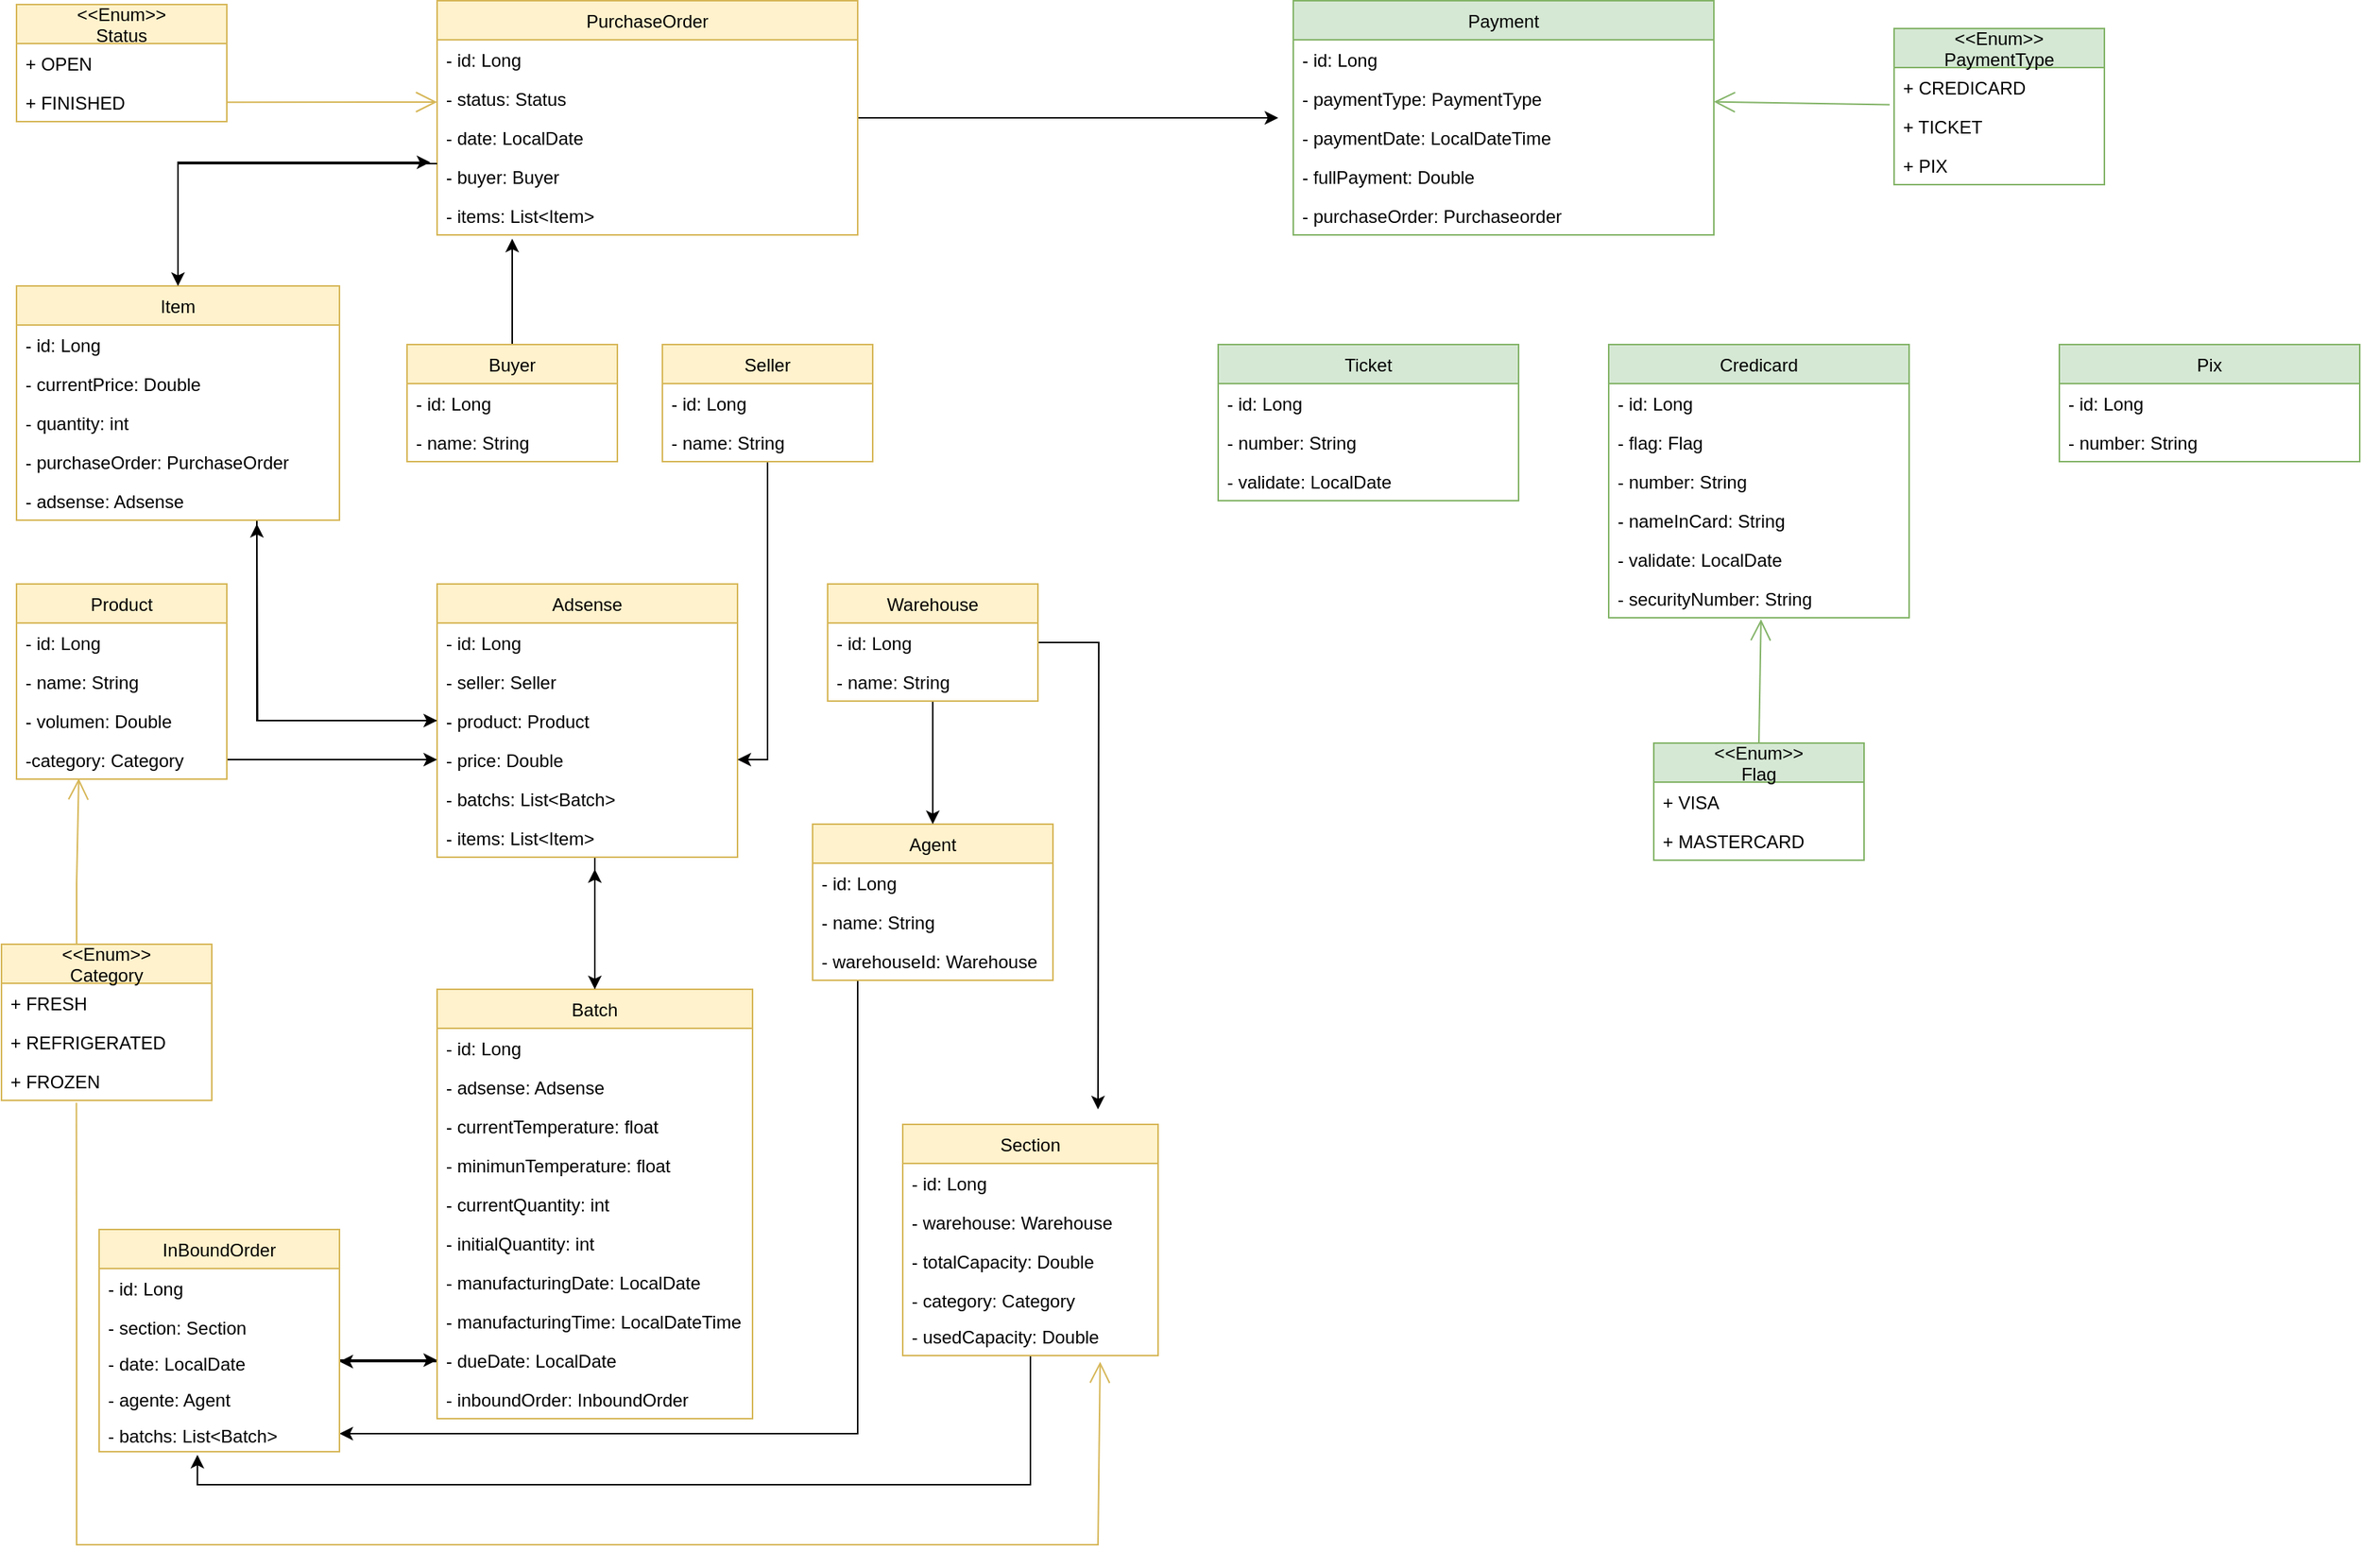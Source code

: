 <mxfile version="20.2.3" type="device"><diagram id="Lf5XWG5AiQnZ0_2JvmoE" name="Page-1"><mxGraphModel dx="1135" dy="719" grid="1" gridSize="10" guides="1" tooltips="1" connect="1" arrows="1" fold="1" page="1" pageScale="1" pageWidth="827" pageHeight="1169" math="0" shadow="0"><root><mxCell id="0"/><mxCell id="1" parent="0"/><mxCell id="KbKGOzH7nTSZEeUjcoFO-46" style="edgeStyle=orthogonalEdgeStyle;rounded=0;orthogonalLoop=1;jettySize=auto;html=1;entryX=1;entryY=0.5;entryDx=0;entryDy=0;fontColor=#999900;" parent="1" source="KI4a3uNNiF5AGc53fLLh-13" target="KI4a3uNNiF5AGc53fLLh-31" edge="1"><mxGeometry relative="1" as="geometry"><Array as="points"><mxPoint x="600" y="1006"/></Array></mxGeometry></mxCell><mxCell id="KI4a3uNNiF5AGc53fLLh-13" value="Agent" style="swimlane;fontStyle=0;childLayout=stackLayout;horizontal=1;startSize=26;fillColor=#fff2cc;horizontalStack=0;resizeParent=1;resizeParentMax=0;resizeLast=0;collapsible=1;marginBottom=0;strokeColor=#d6b656;" parent="1" vertex="1"><mxGeometry x="570" y="600" width="160" height="104" as="geometry"/></mxCell><mxCell id="KbKGOzH7nTSZEeUjcoFO-9" value="- id: Long" style="text;strokeColor=none;fillColor=none;align=left;verticalAlign=top;spacingLeft=4;spacingRight=4;overflow=hidden;rotatable=0;points=[[0,0.5],[1,0.5]];portConstraint=eastwest;" parent="KI4a3uNNiF5AGc53fLLh-13" vertex="1"><mxGeometry y="26" width="160" height="26" as="geometry"/></mxCell><mxCell id="KbKGOzH7nTSZEeUjcoFO-17" value="- name: String" style="text;strokeColor=none;fillColor=none;align=left;verticalAlign=top;spacingLeft=4;spacingRight=4;overflow=hidden;rotatable=0;points=[[0,0.5],[1,0.5]];portConstraint=eastwest;" parent="KI4a3uNNiF5AGc53fLLh-13" vertex="1"><mxGeometry y="52" width="160" height="26" as="geometry"/></mxCell><mxCell id="KI4a3uNNiF5AGc53fLLh-108" value="- warehouseId: Warehouse" style="text;strokeColor=none;fillColor=none;align=left;verticalAlign=top;spacingLeft=4;spacingRight=4;overflow=hidden;rotatable=0;points=[[0,0.5],[1,0.5]];portConstraint=eastwest;" parent="KI4a3uNNiF5AGc53fLLh-13" vertex="1"><mxGeometry y="78" width="160" height="26" as="geometry"/></mxCell><mxCell id="KbKGOzH7nTSZEeUjcoFO-39" style="edgeStyle=orthogonalEdgeStyle;rounded=0;orthogonalLoop=1;jettySize=auto;html=1;fontColor=#999900;" parent="1" source="KI4a3uNNiF5AGc53fLLh-15" edge="1"><mxGeometry relative="1" as="geometry"><mxPoint x="425" y="630" as="targetPoint"/></mxGeometry></mxCell><mxCell id="KbKGOzH7nTSZEeUjcoFO-47" style="edgeStyle=orthogonalEdgeStyle;rounded=0;orthogonalLoop=1;jettySize=auto;html=1;entryX=1;entryY=0.5;entryDx=0;entryDy=0;fontColor=#999900;" parent="1" source="KI4a3uNNiF5AGc53fLLh-15" target="KI4a3uNNiF5AGc53fLLh-33" edge="1"><mxGeometry relative="1" as="geometry"><Array as="points"><mxPoint x="310" y="958"/><mxPoint x="310" y="958"/></Array></mxGeometry></mxCell><mxCell id="KI4a3uNNiF5AGc53fLLh-15" value="Batch" style="swimlane;fontStyle=0;childLayout=stackLayout;horizontal=1;startSize=26;fillColor=#fff2cc;horizontalStack=0;resizeParent=1;resizeParentMax=0;resizeLast=0;collapsible=1;marginBottom=0;strokeColor=#d6b656;" parent="1" vertex="1"><mxGeometry x="320" y="710" width="210" height="286" as="geometry"/></mxCell><mxCell id="KI4a3uNNiF5AGc53fLLh-16" value="- id: Long" style="text;strokeColor=none;fillColor=none;align=left;verticalAlign=top;spacingLeft=4;spacingRight=4;overflow=hidden;rotatable=0;points=[[0,0.5],[1,0.5]];portConstraint=eastwest;" parent="KI4a3uNNiF5AGc53fLLh-15" vertex="1"><mxGeometry y="26" width="210" height="26" as="geometry"/></mxCell><mxCell id="KI4a3uNNiF5AGc53fLLh-17" value="- adsense: Adsense" style="text;strokeColor=none;fillColor=none;align=left;verticalAlign=top;spacingLeft=4;spacingRight=4;overflow=hidden;rotatable=0;points=[[0,0.5],[1,0.5]];portConstraint=eastwest;" parent="KI4a3uNNiF5AGc53fLLh-15" vertex="1"><mxGeometry y="52" width="210" height="26" as="geometry"/></mxCell><mxCell id="KI4a3uNNiF5AGc53fLLh-18" value="- currentTemperature: float" style="text;strokeColor=none;fillColor=none;align=left;verticalAlign=top;spacingLeft=4;spacingRight=4;overflow=hidden;rotatable=0;points=[[0,0.5],[1,0.5]];portConstraint=eastwest;" parent="KI4a3uNNiF5AGc53fLLh-15" vertex="1"><mxGeometry y="78" width="210" height="26" as="geometry"/></mxCell><mxCell id="KI4a3uNNiF5AGc53fLLh-19" value="- minimunTemperature: float" style="text;strokeColor=none;fillColor=none;align=left;verticalAlign=top;spacingLeft=4;spacingRight=4;overflow=hidden;rotatable=0;points=[[0,0.5],[1,0.5]];portConstraint=eastwest;" parent="KI4a3uNNiF5AGc53fLLh-15" vertex="1"><mxGeometry y="104" width="210" height="26" as="geometry"/></mxCell><mxCell id="KI4a3uNNiF5AGc53fLLh-20" value="- currentQuantity: int" style="text;strokeColor=none;fillColor=none;align=left;verticalAlign=top;spacingLeft=4;spacingRight=4;overflow=hidden;rotatable=0;points=[[0,0.5],[1,0.5]];portConstraint=eastwest;" parent="KI4a3uNNiF5AGc53fLLh-15" vertex="1"><mxGeometry y="130" width="210" height="26" as="geometry"/></mxCell><mxCell id="KI4a3uNNiF5AGc53fLLh-21" value="- initialQuantity: int" style="text;strokeColor=none;fillColor=none;align=left;verticalAlign=top;spacingLeft=4;spacingRight=4;overflow=hidden;rotatable=0;points=[[0,0.5],[1,0.5]];portConstraint=eastwest;" parent="KI4a3uNNiF5AGc53fLLh-15" vertex="1"><mxGeometry y="156" width="210" height="26" as="geometry"/></mxCell><mxCell id="KI4a3uNNiF5AGc53fLLh-22" value="- manufacturingDate: LocalDate" style="text;strokeColor=none;fillColor=none;align=left;verticalAlign=top;spacingLeft=4;spacingRight=4;overflow=hidden;rotatable=0;points=[[0,0.5],[1,0.5]];portConstraint=eastwest;" parent="KI4a3uNNiF5AGc53fLLh-15" vertex="1"><mxGeometry y="182" width="210" height="26" as="geometry"/></mxCell><mxCell id="KI4a3uNNiF5AGc53fLLh-23" value="- manufacturingTime: LocalDateTime" style="text;strokeColor=none;fillColor=none;align=left;verticalAlign=top;spacingLeft=4;spacingRight=4;overflow=hidden;rotatable=0;points=[[0,0.5],[1,0.5]];portConstraint=eastwest;" parent="KI4a3uNNiF5AGc53fLLh-15" vertex="1"><mxGeometry y="208" width="210" height="26" as="geometry"/></mxCell><mxCell id="KI4a3uNNiF5AGc53fLLh-24" value="- dueDate: LocalDate" style="text;strokeColor=none;fillColor=none;align=left;verticalAlign=top;spacingLeft=4;spacingRight=4;overflow=hidden;rotatable=0;points=[[0,0.5],[1,0.5]];portConstraint=eastwest;" parent="KI4a3uNNiF5AGc53fLLh-15" vertex="1"><mxGeometry y="234" width="210" height="26" as="geometry"/></mxCell><mxCell id="KbKGOzH7nTSZEeUjcoFO-33" value="- inboundOrder: InboundOrder" style="text;strokeColor=none;fillColor=none;align=left;verticalAlign=top;spacingLeft=4;spacingRight=4;overflow=hidden;rotatable=0;points=[[0,0.5],[1,0.5]];portConstraint=eastwest;" parent="KI4a3uNNiF5AGc53fLLh-15" vertex="1"><mxGeometry y="260" width="210" height="26" as="geometry"/></mxCell><mxCell id="KbKGOzH7nTSZEeUjcoFO-34" style="edgeStyle=orthogonalEdgeStyle;rounded=0;orthogonalLoop=1;jettySize=auto;html=1;fontColor=#999900;" parent="1" source="KI4a3uNNiF5AGc53fLLh-25" edge="1"><mxGeometry relative="1" as="geometry"><mxPoint x="370" y="210" as="targetPoint"/></mxGeometry></mxCell><mxCell id="KI4a3uNNiF5AGc53fLLh-25" value="Buyer" style="swimlane;fontStyle=0;childLayout=stackLayout;horizontal=1;startSize=26;fillColor=#fff2cc;horizontalStack=0;resizeParent=1;resizeParentMax=0;resizeLast=0;collapsible=1;marginBottom=0;strokeColor=#d6b656;" parent="1" vertex="1"><mxGeometry x="300" y="280.5" width="140" height="78" as="geometry"/></mxCell><mxCell id="KbKGOzH7nTSZEeUjcoFO-3" value="- id: Long" style="text;strokeColor=none;fillColor=none;align=left;verticalAlign=top;spacingLeft=4;spacingRight=4;overflow=hidden;rotatable=0;points=[[0,0.5],[1,0.5]];portConstraint=eastwest;" parent="KI4a3uNNiF5AGc53fLLh-25" vertex="1"><mxGeometry y="26" width="140" height="26" as="geometry"/></mxCell><mxCell id="KbKGOzH7nTSZEeUjcoFO-10" value="- name: String" style="text;strokeColor=none;fillColor=none;align=left;verticalAlign=top;spacingLeft=4;spacingRight=4;overflow=hidden;rotatable=0;points=[[0,0.5],[1,0.5]];portConstraint=eastwest;" parent="KI4a3uNNiF5AGc53fLLh-25" vertex="1"><mxGeometry y="52" width="140" height="26" as="geometry"/></mxCell><mxCell id="KbKGOzH7nTSZEeUjcoFO-43" style="edgeStyle=orthogonalEdgeStyle;rounded=0;orthogonalLoop=1;jettySize=auto;html=1;entryX=0.5;entryY=0;entryDx=0;entryDy=0;fontColor=#999900;" parent="1" source="KI4a3uNNiF5AGc53fLLh-26" target="KI4a3uNNiF5AGc53fLLh-13" edge="1"><mxGeometry relative="1" as="geometry"/></mxCell><mxCell id="KbKGOzH7nTSZEeUjcoFO-44" style="edgeStyle=orthogonalEdgeStyle;rounded=0;orthogonalLoop=1;jettySize=auto;html=1;fontColor=#999900;" parent="1" source="KI4a3uNNiF5AGc53fLLh-26" edge="1"><mxGeometry relative="1" as="geometry"><mxPoint x="760" y="790" as="targetPoint"/></mxGeometry></mxCell><mxCell id="KI4a3uNNiF5AGc53fLLh-26" value="Warehouse" style="swimlane;fontStyle=0;childLayout=stackLayout;horizontal=1;startSize=26;fillColor=#fff2cc;horizontalStack=0;resizeParent=1;resizeParentMax=0;resizeLast=0;collapsible=1;marginBottom=0;strokeColor=#d6b656;" parent="1" vertex="1"><mxGeometry x="580" y="440" width="140" height="78" as="geometry"/></mxCell><mxCell id="KI4a3uNNiF5AGc53fLLh-27" value="- id: Long" style="text;strokeColor=none;fillColor=none;align=left;verticalAlign=top;spacingLeft=4;spacingRight=4;overflow=hidden;rotatable=0;points=[[0,0.5],[1,0.5]];portConstraint=eastwest;" parent="KI4a3uNNiF5AGc53fLLh-26" vertex="1"><mxGeometry y="26" width="140" height="26" as="geometry"/></mxCell><mxCell id="KI4a3uNNiF5AGc53fLLh-28" value="- name: String" style="text;strokeColor=none;fillColor=none;align=left;verticalAlign=top;spacingLeft=4;spacingRight=4;overflow=hidden;rotatable=0;points=[[0,0.5],[1,0.5]];portConstraint=eastwest;" parent="KI4a3uNNiF5AGc53fLLh-26" vertex="1"><mxGeometry y="52" width="140" height="26" as="geometry"/></mxCell><mxCell id="KbKGOzH7nTSZEeUjcoFO-50" style="edgeStyle=orthogonalEdgeStyle;rounded=0;orthogonalLoop=1;jettySize=auto;html=1;entryX=0;entryY=0.5;entryDx=0;entryDy=0;fontColor=#999900;" parent="1" source="KI4a3uNNiF5AGc53fLLh-29" target="KI4a3uNNiF5AGc53fLLh-24" edge="1"><mxGeometry relative="1" as="geometry"><Array as="points"><mxPoint x="260" y="957"/><mxPoint x="260" y="957"/></Array></mxGeometry></mxCell><mxCell id="KI4a3uNNiF5AGc53fLLh-29" value="InBoundOrder" style="swimlane;fontStyle=0;childLayout=stackLayout;horizontal=1;startSize=26;fillColor=#fff2cc;horizontalStack=0;resizeParent=1;resizeParentMax=0;resizeLast=0;collapsible=1;marginBottom=0;strokeColor=#d6b656;" parent="1" vertex="1"><mxGeometry x="95" y="870" width="160" height="148" as="geometry"/></mxCell><mxCell id="KI4a3uNNiF5AGc53fLLh-30" value="- id: Long" style="text;strokeColor=none;fillColor=none;align=left;verticalAlign=top;spacingLeft=4;spacingRight=4;overflow=hidden;rotatable=0;points=[[0,0.5],[1,0.5]];portConstraint=eastwest;" parent="KI4a3uNNiF5AGc53fLLh-29" vertex="1"><mxGeometry y="26" width="160" height="26" as="geometry"/></mxCell><mxCell id="KI4a3uNNiF5AGc53fLLh-32" value="- section: Section" style="text;strokeColor=none;fillColor=none;align=left;verticalAlign=top;spacingLeft=4;spacingRight=4;overflow=hidden;rotatable=0;points=[[0,0.5],[1,0.5]];portConstraint=eastwest;" parent="KI4a3uNNiF5AGc53fLLh-29" vertex="1"><mxGeometry y="52" width="160" height="24" as="geometry"/></mxCell><mxCell id="KI4a3uNNiF5AGc53fLLh-33" value="- date: LocalDate" style="text;strokeColor=none;fillColor=none;align=left;verticalAlign=top;spacingLeft=4;spacingRight=4;overflow=hidden;rotatable=0;points=[[0,0.5],[1,0.5]];portConstraint=eastwest;" parent="KI4a3uNNiF5AGc53fLLh-29" vertex="1"><mxGeometry y="76" width="160" height="24" as="geometry"/></mxCell><mxCell id="KbKGOzH7nTSZEeUjcoFO-24" value="- agente: Agent" style="text;strokeColor=none;fillColor=none;align=left;verticalAlign=top;spacingLeft=4;spacingRight=4;overflow=hidden;rotatable=0;points=[[0,0.5],[1,0.5]];portConstraint=eastwest;" parent="KI4a3uNNiF5AGc53fLLh-29" vertex="1"><mxGeometry y="100" width="160" height="24" as="geometry"/></mxCell><mxCell id="KI4a3uNNiF5AGc53fLLh-31" value="- batchs: List&lt;Batch&gt;" style="text;strokeColor=none;fillColor=none;align=left;verticalAlign=top;spacingLeft=4;spacingRight=4;overflow=hidden;rotatable=0;points=[[0,0.5],[1,0.5]];portConstraint=eastwest;" parent="KI4a3uNNiF5AGc53fLLh-29" vertex="1"><mxGeometry y="124" width="160" height="24" as="geometry"/></mxCell><mxCell id="KbKGOzH7nTSZEeUjcoFO-36" style="edgeStyle=orthogonalEdgeStyle;rounded=0;orthogonalLoop=1;jettySize=auto;html=1;fontColor=#999900;" parent="1" source="KI4a3uNNiF5AGc53fLLh-34" edge="1"><mxGeometry relative="1" as="geometry"><mxPoint x="200" y="400" as="targetPoint"/></mxGeometry></mxCell><mxCell id="KbKGOzH7nTSZEeUjcoFO-48" style="edgeStyle=orthogonalEdgeStyle;rounded=0;orthogonalLoop=1;jettySize=auto;html=1;entryX=0.5;entryY=0;entryDx=0;entryDy=0;fontColor=#999900;" parent="1" source="KI4a3uNNiF5AGc53fLLh-34" target="KI4a3uNNiF5AGc53fLLh-15" edge="1"><mxGeometry relative="1" as="geometry"><Array as="points"><mxPoint x="425" y="620"/><mxPoint x="425" y="620"/></Array></mxGeometry></mxCell><mxCell id="KI4a3uNNiF5AGc53fLLh-34" value="Adsense" style="swimlane;fontStyle=0;childLayout=stackLayout;horizontal=1;startSize=26;fillColor=#fff2cc;horizontalStack=0;resizeParent=1;resizeParentMax=0;resizeLast=0;collapsible=1;marginBottom=0;strokeColor=#d6b656;" parent="1" vertex="1"><mxGeometry x="320" y="440" width="200" height="182" as="geometry"/></mxCell><mxCell id="KI4a3uNNiF5AGc53fLLh-35" value="- id: Long" style="text;strokeColor=none;fillColor=none;align=left;verticalAlign=top;spacingLeft=4;spacingRight=4;overflow=hidden;rotatable=0;points=[[0,0.5],[1,0.5]];portConstraint=eastwest;" parent="KI4a3uNNiF5AGc53fLLh-34" vertex="1"><mxGeometry y="26" width="200" height="26" as="geometry"/></mxCell><mxCell id="KI4a3uNNiF5AGc53fLLh-36" value="- seller: Seller" style="text;strokeColor=none;fillColor=none;align=left;verticalAlign=top;spacingLeft=4;spacingRight=4;overflow=hidden;rotatable=0;points=[[0,0.5],[1,0.5]];portConstraint=eastwest;" parent="KI4a3uNNiF5AGc53fLLh-34" vertex="1"><mxGeometry y="52" width="200" height="26" as="geometry"/></mxCell><mxCell id="KI4a3uNNiF5AGc53fLLh-37" value="- product: Product" style="text;strokeColor=none;fillColor=none;align=left;verticalAlign=top;spacingLeft=4;spacingRight=4;overflow=hidden;rotatable=0;points=[[0,0.5],[1,0.5]];portConstraint=eastwest;" parent="KI4a3uNNiF5AGc53fLLh-34" vertex="1"><mxGeometry y="78" width="200" height="26" as="geometry"/></mxCell><mxCell id="KI4a3uNNiF5AGc53fLLh-38" value="- price: Double" style="text;strokeColor=none;fillColor=none;align=left;verticalAlign=top;spacingLeft=4;spacingRight=4;overflow=hidden;rotatable=0;points=[[0,0.5],[1,0.5]];portConstraint=eastwest;" parent="KI4a3uNNiF5AGc53fLLh-34" vertex="1"><mxGeometry y="104" width="200" height="26" as="geometry"/></mxCell><mxCell id="KbKGOzH7nTSZEeUjcoFO-19" value="- batchs: List&lt;Batch&gt;" style="text;strokeColor=none;fillColor=none;align=left;verticalAlign=top;spacingLeft=4;spacingRight=4;overflow=hidden;rotatable=0;points=[[0,0.5],[1,0.5]];portConstraint=eastwest;" parent="KI4a3uNNiF5AGc53fLLh-34" vertex="1"><mxGeometry y="130" width="200" height="26" as="geometry"/></mxCell><mxCell id="9BXIWEH492MAwnZQHEmS-29" value="- items: List&lt;Item&gt;" style="text;strokeColor=none;fillColor=none;align=left;verticalAlign=top;spacingLeft=4;spacingRight=4;overflow=hidden;rotatable=0;points=[[0,0.5],[1,0.5]];portConstraint=eastwest;" parent="KI4a3uNNiF5AGc53fLLh-34" vertex="1"><mxGeometry y="156" width="200" height="26" as="geometry"/></mxCell><mxCell id="KbKGOzH7nTSZEeUjcoFO-45" style="edgeStyle=orthogonalEdgeStyle;rounded=0;orthogonalLoop=1;jettySize=auto;html=1;fontColor=#999900;entryX=0.409;entryY=1.087;entryDx=0;entryDy=0;entryPerimeter=0;" parent="1" source="KI4a3uNNiF5AGc53fLLh-39" target="KI4a3uNNiF5AGc53fLLh-31" edge="1"><mxGeometry relative="1" as="geometry"><mxPoint x="160" y="1031.818" as="targetPoint"/><Array as="points"><mxPoint x="715" y="1040"/><mxPoint x="160" y="1040"/></Array></mxGeometry></mxCell><mxCell id="KI4a3uNNiF5AGc53fLLh-39" value="Section" style="swimlane;fontStyle=0;childLayout=stackLayout;horizontal=1;startSize=26;fillColor=#fff2cc;horizontalStack=0;resizeParent=1;resizeParentMax=0;resizeLast=0;collapsible=1;marginBottom=0;strokeColor=#d6b656;" parent="1" vertex="1"><mxGeometry x="630" y="800" width="170" height="154" as="geometry"/></mxCell><mxCell id="KI4a3uNNiF5AGc53fLLh-40" value="- id: Long" style="text;strokeColor=none;fillColor=none;align=left;verticalAlign=top;spacingLeft=4;spacingRight=4;overflow=hidden;rotatable=0;points=[[0,0.5],[1,0.5]];portConstraint=eastwest;" parent="KI4a3uNNiF5AGc53fLLh-39" vertex="1"><mxGeometry y="26" width="170" height="26" as="geometry"/></mxCell><mxCell id="KI4a3uNNiF5AGc53fLLh-41" value="- warehouse: Warehouse" style="text;strokeColor=none;fillColor=none;align=left;verticalAlign=top;spacingLeft=4;spacingRight=4;overflow=hidden;rotatable=0;points=[[0,0.5],[1,0.5]];portConstraint=eastwest;" parent="KI4a3uNNiF5AGc53fLLh-39" vertex="1"><mxGeometry y="52" width="170" height="26" as="geometry"/></mxCell><mxCell id="KI4a3uNNiF5AGc53fLLh-42" value="- totalCapacity: Double" style="text;strokeColor=none;fillColor=none;align=left;verticalAlign=top;spacingLeft=4;spacingRight=4;overflow=hidden;rotatable=0;points=[[0,0.5],[1,0.5]];portConstraint=eastwest;" parent="KI4a3uNNiF5AGc53fLLh-39" vertex="1"><mxGeometry y="78" width="170" height="26" as="geometry"/></mxCell><mxCell id="KI4a3uNNiF5AGc53fLLh-43" value="- category: Category" style="text;strokeColor=none;fillColor=none;align=left;verticalAlign=top;spacingLeft=4;spacingRight=4;overflow=hidden;rotatable=0;points=[[0,0.5],[1,0.5]];portConstraint=eastwest;" parent="KI4a3uNNiF5AGc53fLLh-39" vertex="1"><mxGeometry y="104" width="170" height="24" as="geometry"/></mxCell><mxCell id="KbKGOzH7nTSZEeUjcoFO-32" value="- usedCapacity: Double&#10;" style="text;strokeColor=none;fillColor=none;align=left;verticalAlign=top;spacingLeft=4;spacingRight=4;overflow=hidden;rotatable=0;points=[[0,0.5],[1,0.5]];portConstraint=eastwest;" parent="KI4a3uNNiF5AGc53fLLh-39" vertex="1"><mxGeometry y="128" width="170" height="26" as="geometry"/></mxCell><mxCell id="KbKGOzH7nTSZEeUjcoFO-38" style="edgeStyle=orthogonalEdgeStyle;rounded=0;orthogonalLoop=1;jettySize=auto;html=1;entryX=0;entryY=0.5;entryDx=0;entryDy=0;fontColor=#999900;" parent="1" source="KI4a3uNNiF5AGc53fLLh-44" target="KI4a3uNNiF5AGc53fLLh-38" edge="1"><mxGeometry relative="1" as="geometry"><Array as="points"><mxPoint x="200" y="557"/><mxPoint x="200" y="557"/></Array></mxGeometry></mxCell><mxCell id="KI4a3uNNiF5AGc53fLLh-44" value="Product" style="swimlane;fontStyle=0;childLayout=stackLayout;horizontal=1;startSize=26;fillColor=#fff2cc;horizontalStack=0;resizeParent=1;resizeParentMax=0;resizeLast=0;collapsible=1;marginBottom=0;strokeColor=#d6b656;" parent="1" vertex="1"><mxGeometry x="40" y="440" width="140" height="130" as="geometry"/></mxCell><mxCell id="KI4a3uNNiF5AGc53fLLh-45" value="- id: Long" style="text;strokeColor=none;fillColor=none;align=left;verticalAlign=top;spacingLeft=4;spacingRight=4;overflow=hidden;rotatable=0;points=[[0,0.5],[1,0.5]];portConstraint=eastwest;" parent="KI4a3uNNiF5AGc53fLLh-44" vertex="1"><mxGeometry y="26" width="140" height="26" as="geometry"/></mxCell><mxCell id="KI4a3uNNiF5AGc53fLLh-46" value="- name: String" style="text;strokeColor=none;fillColor=none;align=left;verticalAlign=top;spacingLeft=4;spacingRight=4;overflow=hidden;rotatable=0;points=[[0,0.5],[1,0.5]];portConstraint=eastwest;" parent="KI4a3uNNiF5AGc53fLLh-44" vertex="1"><mxGeometry y="52" width="140" height="26" as="geometry"/></mxCell><mxCell id="KI4a3uNNiF5AGc53fLLh-50" value="- volumen: Double" style="text;strokeColor=none;fillColor=none;align=left;verticalAlign=top;spacingLeft=4;spacingRight=4;overflow=hidden;rotatable=0;points=[[0,0.5],[1,0.5]];portConstraint=eastwest;" parent="KI4a3uNNiF5AGc53fLLh-44" vertex="1"><mxGeometry y="78" width="140" height="26" as="geometry"/></mxCell><mxCell id="KI4a3uNNiF5AGc53fLLh-51" value="-category: Category" style="text;strokeColor=none;fillColor=none;align=left;verticalAlign=top;spacingLeft=4;spacingRight=4;overflow=hidden;rotatable=0;points=[[0,0.5],[1,0.5]];portConstraint=eastwest;" parent="KI4a3uNNiF5AGc53fLLh-44" vertex="1"><mxGeometry y="104" width="140" height="26" as="geometry"/></mxCell><mxCell id="KbKGOzH7nTSZEeUjcoFO-40" style="edgeStyle=orthogonalEdgeStyle;rounded=0;orthogonalLoop=1;jettySize=auto;html=1;entryX=1;entryY=0.5;entryDx=0;entryDy=0;fontColor=#999900;" parent="1" source="KI4a3uNNiF5AGc53fLLh-56" target="KI4a3uNNiF5AGc53fLLh-38" edge="1"><mxGeometry relative="1" as="geometry"/></mxCell><mxCell id="KI4a3uNNiF5AGc53fLLh-56" value="Seller" style="swimlane;fontStyle=0;childLayout=stackLayout;horizontal=1;startSize=26;fillColor=#fff2cc;horizontalStack=0;resizeParent=1;resizeParentMax=0;resizeLast=0;collapsible=1;marginBottom=0;strokeColor=#d6b656;" parent="1" vertex="1"><mxGeometry x="470" y="280.5" width="140" height="78" as="geometry"/></mxCell><mxCell id="KbKGOzH7nTSZEeUjcoFO-6" value="- id: Long" style="text;strokeColor=none;fillColor=none;align=left;verticalAlign=top;spacingLeft=4;spacingRight=4;overflow=hidden;rotatable=0;points=[[0,0.5],[1,0.5]];portConstraint=eastwest;" parent="KI4a3uNNiF5AGc53fLLh-56" vertex="1"><mxGeometry y="26" width="140" height="26" as="geometry"/></mxCell><mxCell id="KbKGOzH7nTSZEeUjcoFO-16" value="- name: String" style="text;strokeColor=none;fillColor=none;align=left;verticalAlign=top;spacingLeft=4;spacingRight=4;overflow=hidden;rotatable=0;points=[[0,0.5],[1,0.5]];portConstraint=eastwest;" parent="KI4a3uNNiF5AGc53fLLh-56" vertex="1"><mxGeometry y="52" width="140" height="26" as="geometry"/></mxCell><mxCell id="KI4a3uNNiF5AGc53fLLh-75" value="&lt;&lt;Enum&gt;&gt;&#10;Category" style="swimlane;fontStyle=0;childLayout=stackLayout;horizontal=1;startSize=26;fillColor=#fff2cc;horizontalStack=0;resizeParent=1;resizeParentMax=0;resizeLast=0;collapsible=1;marginBottom=0;strokeColor=#d6b656;" parent="1" vertex="1"><mxGeometry x="30" y="680" width="140" height="104" as="geometry"/></mxCell><mxCell id="KI4a3uNNiF5AGc53fLLh-76" value="+ FRESH" style="text;strokeColor=none;fillColor=none;align=left;verticalAlign=top;spacingLeft=4;spacingRight=4;overflow=hidden;rotatable=0;points=[[0,0.5],[1,0.5]];portConstraint=eastwest;" parent="KI4a3uNNiF5AGc53fLLh-75" vertex="1"><mxGeometry y="26" width="140" height="26" as="geometry"/></mxCell><mxCell id="KI4a3uNNiF5AGc53fLLh-77" value="+ REFRIGERATED" style="text;strokeColor=none;fillColor=none;align=left;verticalAlign=top;spacingLeft=4;spacingRight=4;overflow=hidden;rotatable=0;points=[[0,0.5],[1,0.5]];portConstraint=eastwest;" parent="KI4a3uNNiF5AGc53fLLh-75" vertex="1"><mxGeometry y="52" width="140" height="26" as="geometry"/></mxCell><mxCell id="KI4a3uNNiF5AGc53fLLh-78" value="+ FROZEN" style="text;strokeColor=none;fillColor=none;align=left;verticalAlign=top;spacingLeft=4;spacingRight=4;overflow=hidden;rotatable=0;points=[[0,0.5],[1,0.5]];portConstraint=eastwest;" parent="KI4a3uNNiF5AGc53fLLh-75" vertex="1"><mxGeometry y="78" width="140" height="26" as="geometry"/></mxCell><mxCell id="rFy6Y58prCI6wo1Cdzwl-43" style="edgeStyle=orthogonalEdgeStyle;rounded=0;orthogonalLoop=1;jettySize=auto;html=1;" edge="1" parent="1" source="KI4a3uNNiF5AGc53fLLh-85"><mxGeometry relative="1" as="geometry"><mxPoint x="880" y="129.5" as="targetPoint"/></mxGeometry></mxCell><mxCell id="KI4a3uNNiF5AGc53fLLh-85" value="PurchaseOrder" style="swimlane;fontStyle=0;childLayout=stackLayout;horizontal=1;startSize=26;fillColor=#fff2cc;horizontalStack=0;resizeParent=1;resizeParentMax=0;resizeLast=0;collapsible=1;marginBottom=0;strokeColor=#d6b656;" parent="1" vertex="1"><mxGeometry x="320" y="51.5" width="280" height="156" as="geometry"/></mxCell><mxCell id="KI4a3uNNiF5AGc53fLLh-86" value="- id: Long" style="text;strokeColor=none;fillColor=none;align=left;verticalAlign=top;spacingLeft=4;spacingRight=4;overflow=hidden;rotatable=0;points=[[0,0.5],[1,0.5]];portConstraint=eastwest;" parent="KI4a3uNNiF5AGc53fLLh-85" vertex="1"><mxGeometry y="26" width="280" height="26" as="geometry"/></mxCell><mxCell id="KI4a3uNNiF5AGc53fLLh-87" value="- status: Status" style="text;strokeColor=none;fillColor=none;align=left;verticalAlign=top;spacingLeft=4;spacingRight=4;overflow=hidden;rotatable=0;points=[[0,0.5],[1,0.5]];portConstraint=eastwest;" parent="KI4a3uNNiF5AGc53fLLh-85" vertex="1"><mxGeometry y="52" width="280" height="26" as="geometry"/></mxCell><mxCell id="KI4a3uNNiF5AGc53fLLh-88" value="- date: LocalDate" style="text;strokeColor=none;fillColor=none;align=left;verticalAlign=top;spacingLeft=4;spacingRight=4;overflow=hidden;rotatable=0;points=[[0,0.5],[1,0.5]];portConstraint=eastwest;" parent="KI4a3uNNiF5AGc53fLLh-85" vertex="1"><mxGeometry y="78" width="280" height="26" as="geometry"/></mxCell><mxCell id="KI4a3uNNiF5AGc53fLLh-89" value="- buyer: Buyer" style="text;strokeColor=none;fillColor=none;align=left;verticalAlign=top;spacingLeft=4;spacingRight=4;overflow=hidden;rotatable=0;points=[[0,0.5],[1,0.5]];portConstraint=eastwest;" parent="KI4a3uNNiF5AGc53fLLh-85" vertex="1"><mxGeometry y="104" width="280" height="26" as="geometry"/></mxCell><mxCell id="KI4a3uNNiF5AGc53fLLh-90" value="- items: List&lt;Item&gt;" style="text;strokeColor=none;fillColor=none;align=left;verticalAlign=top;spacingLeft=4;spacingRight=4;overflow=hidden;rotatable=0;points=[[0,0.5],[1,0.5]];portConstraint=eastwest;" parent="KI4a3uNNiF5AGc53fLLh-85" vertex="1"><mxGeometry y="130" width="280" height="26" as="geometry"/></mxCell><mxCell id="KbKGOzH7nTSZEeUjcoFO-35" style="edgeStyle=orthogonalEdgeStyle;rounded=0;orthogonalLoop=1;jettySize=auto;html=1;entryX=-0.016;entryY=0.138;entryDx=0;entryDy=0;entryPerimeter=0;fontColor=#999900;" parent="1" source="KI4a3uNNiF5AGc53fLLh-99" target="KI4a3uNNiF5AGc53fLLh-89" edge="1"><mxGeometry relative="1" as="geometry"/></mxCell><mxCell id="KbKGOzH7nTSZEeUjcoFO-41" style="edgeStyle=orthogonalEdgeStyle;rounded=0;orthogonalLoop=1;jettySize=auto;html=1;entryX=0;entryY=0.5;entryDx=0;entryDy=0;fontColor=#999900;" parent="1" source="KI4a3uNNiF5AGc53fLLh-99" target="KI4a3uNNiF5AGc53fLLh-37" edge="1"><mxGeometry relative="1" as="geometry"><Array as="points"><mxPoint x="200" y="531"/></Array></mxGeometry></mxCell><mxCell id="KI4a3uNNiF5AGc53fLLh-99" value="Item" style="swimlane;fontStyle=0;childLayout=stackLayout;horizontal=1;startSize=26;fillColor=#fff2cc;horizontalStack=0;resizeParent=1;resizeParentMax=0;resizeLast=0;collapsible=1;marginBottom=0;strokeColor=#d6b656;" parent="1" vertex="1"><mxGeometry x="40" y="241.5" width="215" height="156" as="geometry"/></mxCell><mxCell id="KbKGOzH7nTSZEeUjcoFO-1" value="- id: Long" style="text;strokeColor=none;fillColor=none;align=left;verticalAlign=top;spacingLeft=4;spacingRight=4;overflow=hidden;rotatable=0;points=[[0,0.5],[1,0.5]];portConstraint=eastwest;" parent="KI4a3uNNiF5AGc53fLLh-99" vertex="1"><mxGeometry y="26" width="215" height="26" as="geometry"/></mxCell><mxCell id="KI4a3uNNiF5AGc53fLLh-100" value="- currentPrice: Double" style="text;strokeColor=none;fillColor=none;align=left;verticalAlign=top;spacingLeft=4;spacingRight=4;overflow=hidden;rotatable=0;points=[[0,0.5],[1,0.5]];portConstraint=eastwest;" parent="KI4a3uNNiF5AGc53fLLh-99" vertex="1"><mxGeometry y="52" width="215" height="26" as="geometry"/></mxCell><mxCell id="KI4a3uNNiF5AGc53fLLh-101" value="- quantity: int" style="text;strokeColor=none;fillColor=none;align=left;verticalAlign=top;spacingLeft=4;spacingRight=4;overflow=hidden;rotatable=0;points=[[0,0.5],[1,0.5]];portConstraint=eastwest;" parent="KI4a3uNNiF5AGc53fLLh-99" vertex="1"><mxGeometry y="78" width="215" height="26" as="geometry"/></mxCell><mxCell id="KbKGOzH7nTSZEeUjcoFO-2" value="- purchaseOrder: PurchaseOrder" style="text;strokeColor=none;fillColor=none;align=left;verticalAlign=top;spacingLeft=4;spacingRight=4;overflow=hidden;rotatable=0;points=[[0,0.5],[1,0.5]];portConstraint=eastwest;" parent="KI4a3uNNiF5AGc53fLLh-99" vertex="1"><mxGeometry y="104" width="215" height="26" as="geometry"/></mxCell><mxCell id="KI4a3uNNiF5AGc53fLLh-102" value="- adsense: Adsense" style="text;strokeColor=none;fillColor=none;align=left;verticalAlign=top;spacingLeft=4;spacingRight=4;overflow=hidden;rotatable=0;points=[[0,0.5],[1,0.5]];portConstraint=eastwest;" parent="KI4a3uNNiF5AGc53fLLh-99" vertex="1"><mxGeometry y="130" width="215" height="26" as="geometry"/></mxCell><mxCell id="9BXIWEH492MAwnZQHEmS-20" value="" style="endArrow=open;endFill=1;endSize=12;html=1;rounded=0;entryX=0.296;entryY=0.983;entryDx=0;entryDy=0;entryPerimeter=0;fillColor=#fff2cc;strokeColor=#d6b656;" parent="1" target="KI4a3uNNiF5AGc53fLLh-51" edge="1"><mxGeometry width="160" relative="1" as="geometry"><mxPoint x="80" y="680" as="sourcePoint"/><mxPoint x="200" y="590" as="targetPoint"/><Array as="points"><mxPoint x="80" y="640"/></Array></mxGeometry></mxCell><mxCell id="9BXIWEH492MAwnZQHEmS-21" value="" style="endArrow=open;endFill=1;endSize=12;html=1;rounded=0;exitX=0.356;exitY=1.063;exitDx=0;exitDy=0;exitPerimeter=0;fillColor=#fff2cc;strokeColor=#d6b656;entryX=0.773;entryY=1.157;entryDx=0;entryDy=0;entryPerimeter=0;" parent="1" source="KI4a3uNNiF5AGc53fLLh-78" target="KbKGOzH7nTSZEeUjcoFO-32" edge="1"><mxGeometry width="160" relative="1" as="geometry"><mxPoint x="660" y="1008.984" as="sourcePoint"/><mxPoint x="720" y="960" as="targetPoint"/><Array as="points"><mxPoint x="80" y="930"/><mxPoint x="80" y="1080"/><mxPoint x="400" y="1080"/><mxPoint x="760" y="1080"/></Array></mxGeometry></mxCell><mxCell id="2tUw5tYuwjh6NxIkEQ7n-1" value="&lt;&lt;Enum&gt;&gt;&#10;Status" style="swimlane;fontStyle=0;childLayout=stackLayout;horizontal=1;startSize=26;fillColor=#fff2cc;horizontalStack=0;resizeParent=1;resizeParentMax=0;resizeLast=0;collapsible=1;marginBottom=0;strokeColor=#d6b656;" parent="1" vertex="1"><mxGeometry x="40" y="54" width="140" height="78" as="geometry"/></mxCell><mxCell id="2tUw5tYuwjh6NxIkEQ7n-2" value="+ OPEN" style="text;strokeColor=none;fillColor=none;align=left;verticalAlign=top;spacingLeft=4;spacingRight=4;overflow=hidden;rotatable=0;points=[[0,0.5],[1,0.5]];portConstraint=eastwest;" parent="2tUw5tYuwjh6NxIkEQ7n-1" vertex="1"><mxGeometry y="26" width="140" height="26" as="geometry"/></mxCell><mxCell id="2tUw5tYuwjh6NxIkEQ7n-3" value="+ FINISHED" style="text;strokeColor=none;fillColor=none;align=left;verticalAlign=top;spacingLeft=4;spacingRight=4;overflow=hidden;rotatable=0;points=[[0,0.5],[1,0.5]];portConstraint=eastwest;" parent="2tUw5tYuwjh6NxIkEQ7n-1" vertex="1"><mxGeometry y="52" width="140" height="26" as="geometry"/></mxCell><mxCell id="2tUw5tYuwjh6NxIkEQ7n-7" value="" style="endArrow=open;endFill=1;endSize=12;html=1;rounded=0;exitX=0.5;exitY=0;exitDx=0;exitDy=0;fillColor=#fff2cc;strokeColor=#d6b656;" parent="1" edge="1"><mxGeometry width="160" relative="1" as="geometry"><mxPoint x="180" y="119.17" as="sourcePoint"/><mxPoint x="320" y="119" as="targetPoint"/><Array as="points"><mxPoint x="280" y="119"/></Array></mxGeometry></mxCell><mxCell id="KbKGOzH7nTSZEeUjcoFO-37" style="edgeStyle=orthogonalEdgeStyle;rounded=0;orthogonalLoop=1;jettySize=auto;html=1;entryX=0.5;entryY=0;entryDx=0;entryDy=0;fontColor=#999900;" parent="1" source="KI4a3uNNiF5AGc53fLLh-89" target="KI4a3uNNiF5AGc53fLLh-99" edge="1"><mxGeometry relative="1" as="geometry"><Array as="points"><mxPoint x="148" y="160"/></Array></mxGeometry></mxCell><mxCell id="rFy6Y58prCI6wo1Cdzwl-1" value="Payment" style="swimlane;fontStyle=0;childLayout=stackLayout;horizontal=1;startSize=26;fillColor=#d5e8d4;horizontalStack=0;resizeParent=1;resizeParentMax=0;resizeLast=0;collapsible=1;marginBottom=0;strokeColor=#82b366;" vertex="1" parent="1"><mxGeometry x="890" y="51.5" width="280" height="156" as="geometry"/></mxCell><mxCell id="rFy6Y58prCI6wo1Cdzwl-2" value="- id: Long" style="text;strokeColor=none;fillColor=none;align=left;verticalAlign=top;spacingLeft=4;spacingRight=4;overflow=hidden;rotatable=0;points=[[0,0.5],[1,0.5]];portConstraint=eastwest;" vertex="1" parent="rFy6Y58prCI6wo1Cdzwl-1"><mxGeometry y="26" width="280" height="26" as="geometry"/></mxCell><mxCell id="rFy6Y58prCI6wo1Cdzwl-3" value="- paymentType: PaymentType" style="text;strokeColor=none;fillColor=none;align=left;verticalAlign=top;spacingLeft=4;spacingRight=4;overflow=hidden;rotatable=0;points=[[0,0.5],[1,0.5]];portConstraint=eastwest;" vertex="1" parent="rFy6Y58prCI6wo1Cdzwl-1"><mxGeometry y="52" width="280" height="26" as="geometry"/></mxCell><mxCell id="rFy6Y58prCI6wo1Cdzwl-4" value="- paymentDate: LocalDateTime" style="text;strokeColor=none;fillColor=none;align=left;verticalAlign=top;spacingLeft=4;spacingRight=4;overflow=hidden;rotatable=0;points=[[0,0.5],[1,0.5]];portConstraint=eastwest;" vertex="1" parent="rFy6Y58prCI6wo1Cdzwl-1"><mxGeometry y="78" width="280" height="26" as="geometry"/></mxCell><mxCell id="rFy6Y58prCI6wo1Cdzwl-5" value="- fullPayment: Double" style="text;strokeColor=none;fillColor=none;align=left;verticalAlign=top;spacingLeft=4;spacingRight=4;overflow=hidden;rotatable=0;points=[[0,0.5],[1,0.5]];portConstraint=eastwest;" vertex="1" parent="rFy6Y58prCI6wo1Cdzwl-1"><mxGeometry y="104" width="280" height="26" as="geometry"/></mxCell><mxCell id="rFy6Y58prCI6wo1Cdzwl-6" value="- purchaseOrder: Purchaseorder" style="text;strokeColor=none;fillColor=none;align=left;verticalAlign=top;spacingLeft=4;spacingRight=4;overflow=hidden;rotatable=0;points=[[0,0.5],[1,0.5]];portConstraint=eastwest;" vertex="1" parent="rFy6Y58prCI6wo1Cdzwl-1"><mxGeometry y="130" width="280" height="26" as="geometry"/></mxCell><mxCell id="rFy6Y58prCI6wo1Cdzwl-16" value="&lt;&lt;Enum&gt;&gt;&#10;PaymentType" style="swimlane;fontStyle=0;childLayout=stackLayout;horizontal=1;startSize=26;fillColor=#d5e8d4;horizontalStack=0;resizeParent=1;resizeParentMax=0;resizeLast=0;collapsible=1;marginBottom=0;strokeColor=#82b366;" vertex="1" parent="1"><mxGeometry x="1290" y="70" width="140" height="104" as="geometry"/></mxCell><mxCell id="rFy6Y58prCI6wo1Cdzwl-17" value="+ CREDICARD" style="text;strokeColor=none;fillColor=none;align=left;verticalAlign=top;spacingLeft=4;spacingRight=4;overflow=hidden;rotatable=0;points=[[0,0.5],[1,0.5]];portConstraint=eastwest;" vertex="1" parent="rFy6Y58prCI6wo1Cdzwl-16"><mxGeometry y="26" width="140" height="26" as="geometry"/></mxCell><mxCell id="rFy6Y58prCI6wo1Cdzwl-18" value="+ TICKET" style="text;strokeColor=none;fillColor=none;align=left;verticalAlign=top;spacingLeft=4;spacingRight=4;overflow=hidden;rotatable=0;points=[[0,0.5],[1,0.5]];portConstraint=eastwest;" vertex="1" parent="rFy6Y58prCI6wo1Cdzwl-16"><mxGeometry y="52" width="140" height="26" as="geometry"/></mxCell><mxCell id="rFy6Y58prCI6wo1Cdzwl-48" value="+ PIX" style="text;strokeColor=none;fillColor=none;align=left;verticalAlign=top;spacingLeft=4;spacingRight=4;overflow=hidden;rotatable=0;points=[[0,0.5],[1,0.5]];portConstraint=eastwest;" vertex="1" parent="rFy6Y58prCI6wo1Cdzwl-16"><mxGeometry y="78" width="140" height="26" as="geometry"/></mxCell><mxCell id="rFy6Y58prCI6wo1Cdzwl-21" value="" style="endArrow=open;endFill=1;endSize=12;html=1;rounded=0;fillColor=#d5e8d4;strokeColor=#82b366;exitX=-0.021;exitY=0.951;exitDx=0;exitDy=0;exitPerimeter=0;" edge="1" parent="1" source="rFy6Y58prCI6wo1Cdzwl-17" target="rFy6Y58prCI6wo1Cdzwl-3"><mxGeometry width="160" relative="1" as="geometry"><mxPoint x="1240" y="130" as="sourcePoint"/><mxPoint x="1280" y="122" as="targetPoint"/><Array as="points"/></mxGeometry></mxCell><mxCell id="rFy6Y58prCI6wo1Cdzwl-22" value="Ticket" style="swimlane;fontStyle=0;childLayout=stackLayout;horizontal=1;startSize=26;fillColor=#d5e8d4;horizontalStack=0;resizeParent=1;resizeParentMax=0;resizeLast=0;collapsible=1;marginBottom=0;strokeColor=#82b366;" vertex="1" parent="1"><mxGeometry x="840" y="280.5" width="200" height="104" as="geometry"/></mxCell><mxCell id="rFy6Y58prCI6wo1Cdzwl-23" value="- id: Long" style="text;strokeColor=none;fillColor=none;align=left;verticalAlign=top;spacingLeft=4;spacingRight=4;overflow=hidden;rotatable=0;points=[[0,0.5],[1,0.5]];portConstraint=eastwest;" vertex="1" parent="rFy6Y58prCI6wo1Cdzwl-22"><mxGeometry y="26" width="200" height="26" as="geometry"/></mxCell><mxCell id="rFy6Y58prCI6wo1Cdzwl-24" value="- number: String" style="text;strokeColor=none;fillColor=none;align=left;verticalAlign=top;spacingLeft=4;spacingRight=4;overflow=hidden;rotatable=0;points=[[0,0.5],[1,0.5]];portConstraint=eastwest;" vertex="1" parent="rFy6Y58prCI6wo1Cdzwl-22"><mxGeometry y="52" width="200" height="26" as="geometry"/></mxCell><mxCell id="rFy6Y58prCI6wo1Cdzwl-27" value="- validate: LocalDate" style="text;strokeColor=none;fillColor=none;align=left;verticalAlign=top;spacingLeft=4;spacingRight=4;overflow=hidden;rotatable=0;points=[[0,0.5],[1,0.5]];portConstraint=eastwest;" vertex="1" parent="rFy6Y58prCI6wo1Cdzwl-22"><mxGeometry y="78" width="200" height="26" as="geometry"/></mxCell><mxCell id="rFy6Y58prCI6wo1Cdzwl-29" value="Credicard" style="swimlane;fontStyle=0;childLayout=stackLayout;horizontal=1;startSize=26;fillColor=#d5e8d4;horizontalStack=0;resizeParent=1;resizeParentMax=0;resizeLast=0;collapsible=1;marginBottom=0;strokeColor=#82b366;" vertex="1" parent="1"><mxGeometry x="1100" y="280.5" width="200" height="182" as="geometry"/></mxCell><mxCell id="rFy6Y58prCI6wo1Cdzwl-30" value="- id: Long" style="text;strokeColor=none;fillColor=none;align=left;verticalAlign=top;spacingLeft=4;spacingRight=4;overflow=hidden;rotatable=0;points=[[0,0.5],[1,0.5]];portConstraint=eastwest;" vertex="1" parent="rFy6Y58prCI6wo1Cdzwl-29"><mxGeometry y="26" width="200" height="26" as="geometry"/></mxCell><mxCell id="rFy6Y58prCI6wo1Cdzwl-31" value="- flag: Flag" style="text;strokeColor=none;fillColor=none;align=left;verticalAlign=top;spacingLeft=4;spacingRight=4;overflow=hidden;rotatable=0;points=[[0,0.5],[1,0.5]];portConstraint=eastwest;" vertex="1" parent="rFy6Y58prCI6wo1Cdzwl-29"><mxGeometry y="52" width="200" height="26" as="geometry"/></mxCell><mxCell id="rFy6Y58prCI6wo1Cdzwl-32" value="- number: String" style="text;strokeColor=none;fillColor=none;align=left;verticalAlign=top;spacingLeft=4;spacingRight=4;overflow=hidden;rotatable=0;points=[[0,0.5],[1,0.5]];portConstraint=eastwest;" vertex="1" parent="rFy6Y58prCI6wo1Cdzwl-29"><mxGeometry y="78" width="200" height="26" as="geometry"/></mxCell><mxCell id="rFy6Y58prCI6wo1Cdzwl-33" value="- nameInCard: String" style="text;strokeColor=none;fillColor=none;align=left;verticalAlign=top;spacingLeft=4;spacingRight=4;overflow=hidden;rotatable=0;points=[[0,0.5],[1,0.5]];portConstraint=eastwest;" vertex="1" parent="rFy6Y58prCI6wo1Cdzwl-29"><mxGeometry y="104" width="200" height="26" as="geometry"/></mxCell><mxCell id="rFy6Y58prCI6wo1Cdzwl-34" value="- validate: LocalDate" style="text;strokeColor=none;fillColor=none;align=left;verticalAlign=top;spacingLeft=4;spacingRight=4;overflow=hidden;rotatable=0;points=[[0,0.5],[1,0.5]];portConstraint=eastwest;" vertex="1" parent="rFy6Y58prCI6wo1Cdzwl-29"><mxGeometry y="130" width="200" height="26" as="geometry"/></mxCell><mxCell id="rFy6Y58prCI6wo1Cdzwl-35" value="- securityNumber: String" style="text;strokeColor=none;fillColor=none;align=left;verticalAlign=top;spacingLeft=4;spacingRight=4;overflow=hidden;rotatable=0;points=[[0,0.5],[1,0.5]];portConstraint=eastwest;" vertex="1" parent="rFy6Y58prCI6wo1Cdzwl-29"><mxGeometry y="156" width="200" height="26" as="geometry"/></mxCell><mxCell id="rFy6Y58prCI6wo1Cdzwl-36" value="Pix" style="swimlane;fontStyle=0;childLayout=stackLayout;horizontal=1;startSize=26;fillColor=#d5e8d4;horizontalStack=0;resizeParent=1;resizeParentMax=0;resizeLast=0;collapsible=1;marginBottom=0;strokeColor=#82b366;" vertex="1" parent="1"><mxGeometry x="1400" y="280.5" width="200" height="78" as="geometry"/></mxCell><mxCell id="rFy6Y58prCI6wo1Cdzwl-37" value="- id: Long" style="text;strokeColor=none;fillColor=none;align=left;verticalAlign=top;spacingLeft=4;spacingRight=4;overflow=hidden;rotatable=0;points=[[0,0.5],[1,0.5]];portConstraint=eastwest;" vertex="1" parent="rFy6Y58prCI6wo1Cdzwl-36"><mxGeometry y="26" width="200" height="26" as="geometry"/></mxCell><mxCell id="rFy6Y58prCI6wo1Cdzwl-38" value="- number: String" style="text;strokeColor=none;fillColor=none;align=left;verticalAlign=top;spacingLeft=4;spacingRight=4;overflow=hidden;rotatable=0;points=[[0,0.5],[1,0.5]];portConstraint=eastwest;" vertex="1" parent="rFy6Y58prCI6wo1Cdzwl-36"><mxGeometry y="52" width="200" height="26" as="geometry"/></mxCell><mxCell id="rFy6Y58prCI6wo1Cdzwl-44" value="&lt;&lt;Enum&gt;&gt;&#10;Flag" style="swimlane;fontStyle=0;childLayout=stackLayout;horizontal=1;startSize=26;fillColor=#d5e8d4;horizontalStack=0;resizeParent=1;resizeParentMax=0;resizeLast=0;collapsible=1;marginBottom=0;strokeColor=#82b366;" vertex="1" parent="1"><mxGeometry x="1130" y="546" width="140" height="78" as="geometry"/></mxCell><mxCell id="rFy6Y58prCI6wo1Cdzwl-45" value="+ VISA" style="text;strokeColor=none;fillColor=none;align=left;verticalAlign=top;spacingLeft=4;spacingRight=4;overflow=hidden;rotatable=0;points=[[0,0.5],[1,0.5]];portConstraint=eastwest;" vertex="1" parent="rFy6Y58prCI6wo1Cdzwl-44"><mxGeometry y="26" width="140" height="26" as="geometry"/></mxCell><mxCell id="rFy6Y58prCI6wo1Cdzwl-46" value="+ MASTERCARD" style="text;strokeColor=none;fillColor=none;align=left;verticalAlign=top;spacingLeft=4;spacingRight=4;overflow=hidden;rotatable=0;points=[[0,0.5],[1,0.5]];portConstraint=eastwest;" vertex="1" parent="rFy6Y58prCI6wo1Cdzwl-44"><mxGeometry y="52" width="140" height="26" as="geometry"/></mxCell><mxCell id="rFy6Y58prCI6wo1Cdzwl-47" value="" style="endArrow=open;endFill=1;endSize=12;html=1;rounded=0;fillColor=#d5e8d4;strokeColor=#82b366;exitX=0.5;exitY=0;exitDx=0;exitDy=0;entryX=0.507;entryY=1.04;entryDx=0;entryDy=0;entryPerimeter=0;" edge="1" parent="1" source="rFy6Y58prCI6wo1Cdzwl-44" target="rFy6Y58prCI6wo1Cdzwl-35"><mxGeometry width="160" relative="1" as="geometry"><mxPoint x="1175" y="550" as="sourcePoint"/><mxPoint x="1190" y="470" as="targetPoint"/><Array as="points"/></mxGeometry></mxCell></root></mxGraphModel></diagram></mxfile>